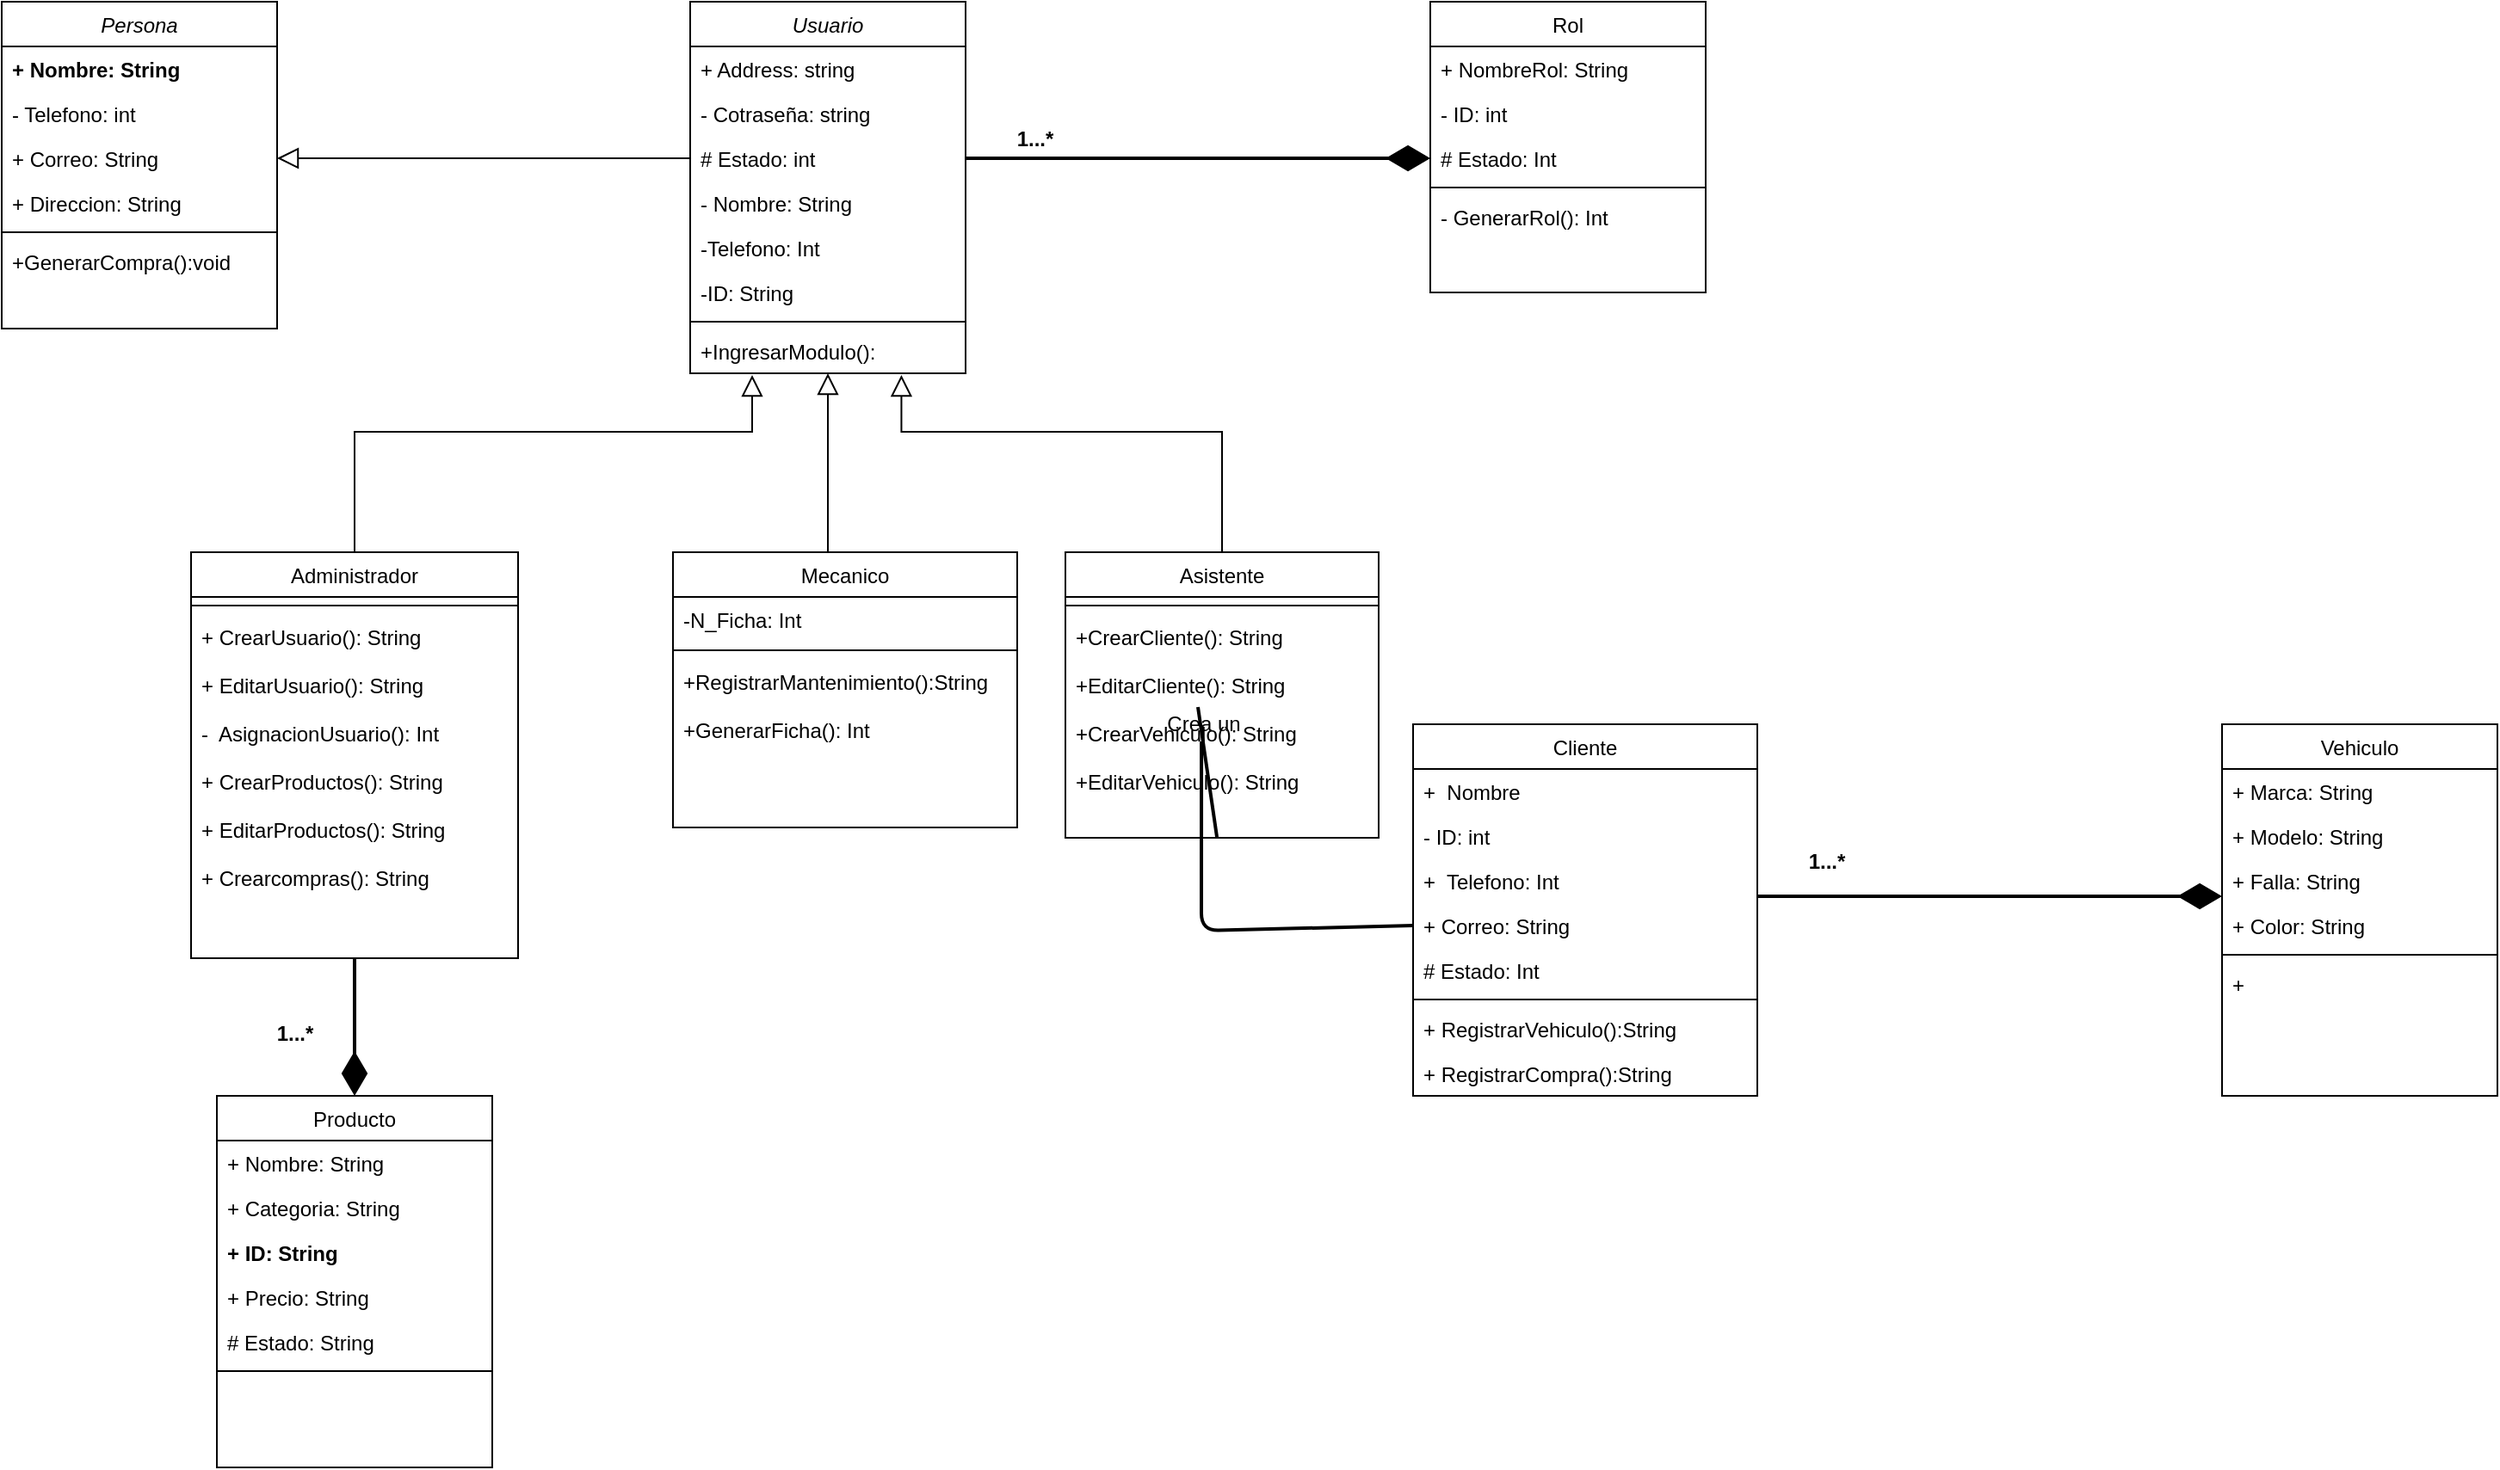 <mxfile version="14.3.0" type="github">
  <diagram id="C5RBs43oDa-KdzZeNtuy" name="Page-1">
    <mxGraphModel dx="1695" dy="425" grid="1" gridSize="10" guides="1" tooltips="1" connect="1" arrows="1" fold="1" page="1" pageScale="1" pageWidth="827" pageHeight="1169" math="0" shadow="0">
      <root>
        <mxCell id="WIyWlLk6GJQsqaUBKTNV-0" />
        <mxCell id="WIyWlLk6GJQsqaUBKTNV-1" parent="WIyWlLk6GJQsqaUBKTNV-0" />
        <mxCell id="zkfFHV4jXpPFQw0GAbJ--0" value="Usuario" style="swimlane;fontStyle=2;align=center;verticalAlign=top;childLayout=stackLayout;horizontal=1;startSize=26;horizontalStack=0;resizeParent=1;resizeLast=0;collapsible=1;marginBottom=0;rounded=0;shadow=0;strokeWidth=1;" parent="WIyWlLk6GJQsqaUBKTNV-1" vertex="1">
          <mxGeometry x="130" y="40" width="160" height="216" as="geometry">
            <mxRectangle x="130" y="80" width="160" height="26" as="alternateBounds" />
          </mxGeometry>
        </mxCell>
        <mxCell id="zkfFHV4jXpPFQw0GAbJ--1" value="+ Address: string" style="text;align=left;verticalAlign=top;spacingLeft=4;spacingRight=4;overflow=hidden;rotatable=0;points=[[0,0.5],[1,0.5]];portConstraint=eastwest;" parent="zkfFHV4jXpPFQw0GAbJ--0" vertex="1">
          <mxGeometry y="26" width="160" height="26" as="geometry" />
        </mxCell>
        <mxCell id="zkfFHV4jXpPFQw0GAbJ--2" value="- Cotraseña: string" style="text;align=left;verticalAlign=top;spacingLeft=4;spacingRight=4;overflow=hidden;rotatable=0;points=[[0,0.5],[1,0.5]];portConstraint=eastwest;rounded=0;shadow=0;html=0;" parent="zkfFHV4jXpPFQw0GAbJ--0" vertex="1">
          <mxGeometry y="52" width="160" height="26" as="geometry" />
        </mxCell>
        <mxCell id="zkfFHV4jXpPFQw0GAbJ--3" value="# Estado: int" style="text;align=left;verticalAlign=top;spacingLeft=4;spacingRight=4;overflow=hidden;rotatable=0;points=[[0,0.5],[1,0.5]];portConstraint=eastwest;rounded=0;shadow=0;html=0;" parent="zkfFHV4jXpPFQw0GAbJ--0" vertex="1">
          <mxGeometry y="78" width="160" height="26" as="geometry" />
        </mxCell>
        <mxCell id="IQwiS5trOSnJr9vL_9RB-64" value="- Nombre: String" style="text;align=left;verticalAlign=top;spacingLeft=4;spacingRight=4;overflow=hidden;rotatable=0;points=[[0,0.5],[1,0.5]];portConstraint=eastwest;fontStyle=0" parent="zkfFHV4jXpPFQw0GAbJ--0" vertex="1">
          <mxGeometry y="104" width="160" height="26" as="geometry" />
        </mxCell>
        <mxCell id="IQwiS5trOSnJr9vL_9RB-7" value="-Telefono: Int" style="text;align=left;verticalAlign=top;spacingLeft=4;spacingRight=4;overflow=hidden;rotatable=0;points=[[0,0.5],[1,0.5]];portConstraint=eastwest;" parent="zkfFHV4jXpPFQw0GAbJ--0" vertex="1">
          <mxGeometry y="130" width="160" height="26" as="geometry" />
        </mxCell>
        <mxCell id="IQwiS5trOSnJr9vL_9RB-65" value="-ID: String" style="text;align=left;verticalAlign=top;spacingLeft=4;spacingRight=4;overflow=hidden;rotatable=0;points=[[0,0.5],[1,0.5]];portConstraint=eastwest;" parent="zkfFHV4jXpPFQw0GAbJ--0" vertex="1">
          <mxGeometry y="156" width="160" height="26" as="geometry" />
        </mxCell>
        <mxCell id="zkfFHV4jXpPFQw0GAbJ--4" value="" style="line;html=1;strokeWidth=1;align=left;verticalAlign=middle;spacingTop=-1;spacingLeft=3;spacingRight=3;rotatable=0;labelPosition=right;points=[];portConstraint=eastwest;" parent="zkfFHV4jXpPFQw0GAbJ--0" vertex="1">
          <mxGeometry y="182" width="160" height="8" as="geometry" />
        </mxCell>
        <mxCell id="zkfFHV4jXpPFQw0GAbJ--5" value="+IngresarModulo():" style="text;align=left;verticalAlign=top;spacingLeft=4;spacingRight=4;overflow=hidden;rotatable=0;points=[[0,0.5],[1,0.5]];portConstraint=eastwest;" parent="zkfFHV4jXpPFQw0GAbJ--0" vertex="1">
          <mxGeometry y="190" width="160" height="26" as="geometry" />
        </mxCell>
        <mxCell id="zkfFHV4jXpPFQw0GAbJ--6" value="Mecanico" style="swimlane;fontStyle=0;align=center;verticalAlign=top;childLayout=stackLayout;horizontal=1;startSize=26;horizontalStack=0;resizeParent=1;resizeLast=0;collapsible=1;marginBottom=0;rounded=0;shadow=0;strokeWidth=1;" parent="WIyWlLk6GJQsqaUBKTNV-1" vertex="1">
          <mxGeometry x="120" y="360" width="200" height="160" as="geometry">
            <mxRectangle x="120" y="360" width="160" height="26" as="alternateBounds" />
          </mxGeometry>
        </mxCell>
        <mxCell id="IQwiS5trOSnJr9vL_9RB-1" value="-N_Ficha: Int" style="text;align=left;verticalAlign=top;spacingLeft=4;spacingRight=4;overflow=hidden;rotatable=0;points=[[0,0.5],[1,0.5]];portConstraint=eastwest;" parent="zkfFHV4jXpPFQw0GAbJ--6" vertex="1">
          <mxGeometry y="26" width="200" height="26" as="geometry" />
        </mxCell>
        <mxCell id="zkfFHV4jXpPFQw0GAbJ--9" value="" style="line;html=1;strokeWidth=1;align=left;verticalAlign=middle;spacingTop=-1;spacingLeft=3;spacingRight=3;rotatable=0;labelPosition=right;points=[];portConstraint=eastwest;" parent="zkfFHV4jXpPFQw0GAbJ--6" vertex="1">
          <mxGeometry y="52" width="200" height="10" as="geometry" />
        </mxCell>
        <mxCell id="zkfFHV4jXpPFQw0GAbJ--7" value="+RegistrarMantenimiento():String&#xa;&#xa;+GenerarFicha(): Int&#xa;" style="text;align=left;verticalAlign=top;spacingLeft=4;spacingRight=4;overflow=hidden;rotatable=0;points=[[0,0.5],[1,0.5]];portConstraint=eastwest;" parent="zkfFHV4jXpPFQw0GAbJ--6" vertex="1">
          <mxGeometry y="62" width="200" height="94" as="geometry" />
        </mxCell>
        <mxCell id="zkfFHV4jXpPFQw0GAbJ--12" value="" style="endArrow=block;endSize=10;endFill=0;shadow=0;strokeWidth=1;rounded=0;edgeStyle=elbowEdgeStyle;elbow=vertical;" parent="WIyWlLk6GJQsqaUBKTNV-1" source="zkfFHV4jXpPFQw0GAbJ--6" edge="1">
          <mxGeometry width="160" relative="1" as="geometry">
            <mxPoint x="200" y="203" as="sourcePoint" />
            <mxPoint x="210" y="256" as="targetPoint" />
            <Array as="points">
              <mxPoint x="210" y="330" />
            </Array>
          </mxGeometry>
        </mxCell>
        <mxCell id="zkfFHV4jXpPFQw0GAbJ--16" value="" style="endArrow=block;endSize=10;endFill=0;shadow=0;strokeWidth=1;rounded=0;edgeStyle=elbowEdgeStyle;elbow=vertical;exitX=0.5;exitY=0;exitDx=0;exitDy=0;entryX=0.767;entryY=1.038;entryDx=0;entryDy=0;entryPerimeter=0;" parent="WIyWlLk6GJQsqaUBKTNV-1" source="IQwiS5trOSnJr9vL_9RB-12" target="zkfFHV4jXpPFQw0GAbJ--5" edge="1">
          <mxGeometry width="160" relative="1" as="geometry">
            <mxPoint x="410" y="360" as="sourcePoint" />
            <mxPoint x="310" y="271" as="targetPoint" />
            <Array as="points">
              <mxPoint x="390" y="290" />
            </Array>
          </mxGeometry>
        </mxCell>
        <mxCell id="zkfFHV4jXpPFQw0GAbJ--17" value="Rol" style="swimlane;fontStyle=0;align=center;verticalAlign=top;childLayout=stackLayout;horizontal=1;startSize=26;horizontalStack=0;resizeParent=1;resizeLast=0;collapsible=1;marginBottom=0;rounded=0;shadow=0;strokeWidth=1;" parent="WIyWlLk6GJQsqaUBKTNV-1" vertex="1">
          <mxGeometry x="560" y="40" width="160" height="169" as="geometry">
            <mxRectangle x="550" y="140" width="160" height="26" as="alternateBounds" />
          </mxGeometry>
        </mxCell>
        <mxCell id="zkfFHV4jXpPFQw0GAbJ--18" value="+ NombreRol: String" style="text;align=left;verticalAlign=top;spacingLeft=4;spacingRight=4;overflow=hidden;rotatable=0;points=[[0,0.5],[1,0.5]];portConstraint=eastwest;" parent="zkfFHV4jXpPFQw0GAbJ--17" vertex="1">
          <mxGeometry y="26" width="160" height="26" as="geometry" />
        </mxCell>
        <mxCell id="zkfFHV4jXpPFQw0GAbJ--19" value="- ID: int" style="text;align=left;verticalAlign=top;spacingLeft=4;spacingRight=4;overflow=hidden;rotatable=0;points=[[0,0.5],[1,0.5]];portConstraint=eastwest;rounded=0;shadow=0;html=0;" parent="zkfFHV4jXpPFQw0GAbJ--17" vertex="1">
          <mxGeometry y="52" width="160" height="26" as="geometry" />
        </mxCell>
        <mxCell id="zkfFHV4jXpPFQw0GAbJ--20" value="# Estado: Int" style="text;align=left;verticalAlign=top;spacingLeft=4;spacingRight=4;overflow=hidden;rotatable=0;points=[[0,0.5],[1,0.5]];portConstraint=eastwest;rounded=0;shadow=0;html=0;" parent="zkfFHV4jXpPFQw0GAbJ--17" vertex="1">
          <mxGeometry y="78" width="160" height="26" as="geometry" />
        </mxCell>
        <mxCell id="zkfFHV4jXpPFQw0GAbJ--23" value="" style="line;html=1;strokeWidth=1;align=left;verticalAlign=middle;spacingTop=-1;spacingLeft=3;spacingRight=3;rotatable=0;labelPosition=right;points=[];portConstraint=eastwest;" parent="zkfFHV4jXpPFQw0GAbJ--17" vertex="1">
          <mxGeometry y="104" width="160" height="8" as="geometry" />
        </mxCell>
        <mxCell id="IQwiS5trOSnJr9vL_9RB-48" value="- GenerarRol(): Int" style="text;align=left;verticalAlign=top;spacingLeft=4;spacingRight=4;overflow=hidden;rotatable=0;points=[[0,0.5],[1,0.5]];portConstraint=eastwest;rounded=0;shadow=0;html=0;" parent="zkfFHV4jXpPFQw0GAbJ--17" vertex="1">
          <mxGeometry y="112" width="160" height="26" as="geometry" />
        </mxCell>
        <mxCell id="D_7QzbNEq7DBgOXGINzY-7" value="" style="endArrow=block;endSize=10;endFill=0;shadow=0;strokeWidth=1;rounded=0;edgeStyle=elbowEdgeStyle;elbow=vertical;exitX=0.5;exitY=0;exitDx=0;exitDy=0;entryX=0.225;entryY=1.038;entryDx=0;entryDy=0;entryPerimeter=0;" parent="WIyWlLk6GJQsqaUBKTNV-1" source="IQwiS5trOSnJr9vL_9RB-4" target="zkfFHV4jXpPFQw0GAbJ--5" edge="1">
          <mxGeometry width="160" relative="1" as="geometry">
            <mxPoint x="-55" y="360" as="sourcePoint" />
            <mxPoint x="210" y="250" as="targetPoint" />
            <Array as="points">
              <mxPoint x="70" y="290" />
            </Array>
          </mxGeometry>
        </mxCell>
        <mxCell id="IQwiS5trOSnJr9vL_9RB-4" value="Administrador" style="swimlane;fontStyle=0;align=center;verticalAlign=top;childLayout=stackLayout;horizontal=1;startSize=26;horizontalStack=0;resizeParent=1;resizeLast=0;collapsible=1;marginBottom=0;rounded=0;shadow=0;strokeWidth=1;" parent="WIyWlLk6GJQsqaUBKTNV-1" vertex="1">
          <mxGeometry x="-160" y="360" width="190" height="236" as="geometry">
            <mxRectangle x="-160" y="360" width="160" height="26" as="alternateBounds" />
          </mxGeometry>
        </mxCell>
        <mxCell id="IQwiS5trOSnJr9vL_9RB-10" value="" style="line;html=1;strokeWidth=1;align=left;verticalAlign=middle;spacingTop=-1;spacingLeft=3;spacingRight=3;rotatable=0;labelPosition=right;points=[];portConstraint=eastwest;" parent="IQwiS5trOSnJr9vL_9RB-4" vertex="1">
          <mxGeometry y="26" width="190" height="10" as="geometry" />
        </mxCell>
        <mxCell id="IQwiS5trOSnJr9vL_9RB-11" value="+ CrearUsuario(): String&#xa;&#xa;+ EditarUsuario(): String&#xa;&#xa;-  AsignacionUsuario(): Int&#xa;&#xa;+ CrearProductos(): String&#xa;&#xa;+ EditarProductos(): String&#xa;&#xa;+ Crearcompras(): String" style="text;align=left;verticalAlign=top;spacingLeft=4;spacingRight=4;overflow=hidden;rotatable=0;points=[[0,0.5],[1,0.5]];portConstraint=eastwest;" parent="IQwiS5trOSnJr9vL_9RB-4" vertex="1">
          <mxGeometry y="36" width="190" height="200" as="geometry" />
        </mxCell>
        <mxCell id="IQwiS5trOSnJr9vL_9RB-12" value="Asistente" style="swimlane;fontStyle=0;align=center;verticalAlign=top;childLayout=stackLayout;horizontal=1;startSize=26;horizontalStack=0;resizeParent=1;resizeLast=0;collapsible=1;marginBottom=0;rounded=0;shadow=0;strokeWidth=1;" parent="WIyWlLk6GJQsqaUBKTNV-1" vertex="1">
          <mxGeometry x="348" y="360" width="182" height="166" as="geometry">
            <mxRectangle x="348" y="360" width="160" height="26" as="alternateBounds" />
          </mxGeometry>
        </mxCell>
        <mxCell id="IQwiS5trOSnJr9vL_9RB-18" value="" style="line;html=1;strokeWidth=1;align=left;verticalAlign=middle;spacingTop=-1;spacingLeft=3;spacingRight=3;rotatable=0;labelPosition=right;points=[];portConstraint=eastwest;" parent="IQwiS5trOSnJr9vL_9RB-12" vertex="1">
          <mxGeometry y="26" width="182" height="10" as="geometry" />
        </mxCell>
        <mxCell id="IQwiS5trOSnJr9vL_9RB-19" value="+CrearCliente(): String&#xa;&#xa;+EditarCliente(): String&#xa;&#xa;+CrearVehiculo(): String&#xa;&#xa;+EditarVehiculo(): String" style="text;align=left;verticalAlign=top;spacingLeft=4;spacingRight=4;overflow=hidden;rotatable=0;points=[[0,0.5],[1,0.5]];portConstraint=eastwest;" parent="IQwiS5trOSnJr9vL_9RB-12" vertex="1">
          <mxGeometry y="36" width="182" height="130" as="geometry" />
        </mxCell>
        <mxCell id="IQwiS5trOSnJr9vL_9RB-21" value="Producto" style="swimlane;fontStyle=0;align=center;verticalAlign=top;childLayout=stackLayout;horizontal=1;startSize=26;horizontalStack=0;resizeParent=1;resizeLast=0;collapsible=1;marginBottom=0;rounded=0;shadow=0;strokeWidth=1;" parent="WIyWlLk6GJQsqaUBKTNV-1" vertex="1">
          <mxGeometry x="-145" y="676" width="160" height="216" as="geometry">
            <mxRectangle x="550" y="140" width="160" height="26" as="alternateBounds" />
          </mxGeometry>
        </mxCell>
        <mxCell id="IQwiS5trOSnJr9vL_9RB-22" value="+ Nombre: String" style="text;align=left;verticalAlign=top;spacingLeft=4;spacingRight=4;overflow=hidden;rotatable=0;points=[[0,0.5],[1,0.5]];portConstraint=eastwest;" parent="IQwiS5trOSnJr9vL_9RB-21" vertex="1">
          <mxGeometry y="26" width="160" height="26" as="geometry" />
        </mxCell>
        <mxCell id="IQwiS5trOSnJr9vL_9RB-23" value="+ Categoria: String" style="text;align=left;verticalAlign=top;spacingLeft=4;spacingRight=4;overflow=hidden;rotatable=0;points=[[0,0.5],[1,0.5]];portConstraint=eastwest;rounded=0;shadow=0;html=0;" parent="IQwiS5trOSnJr9vL_9RB-21" vertex="1">
          <mxGeometry y="52" width="160" height="26" as="geometry" />
        </mxCell>
        <mxCell id="IQwiS5trOSnJr9vL_9RB-46" value="+ ID: String" style="text;align=left;verticalAlign=top;spacingLeft=4;spacingRight=4;overflow=hidden;rotatable=0;points=[[0,0.5],[1,0.5]];portConstraint=eastwest;rounded=0;shadow=0;html=0;fontStyle=1" parent="IQwiS5trOSnJr9vL_9RB-21" vertex="1">
          <mxGeometry y="78" width="160" height="26" as="geometry" />
        </mxCell>
        <mxCell id="IQwiS5trOSnJr9vL_9RB-47" value="+ Precio: String" style="text;align=left;verticalAlign=top;spacingLeft=4;spacingRight=4;overflow=hidden;rotatable=0;points=[[0,0.5],[1,0.5]];portConstraint=eastwest;rounded=0;shadow=0;html=0;labelBackgroundColor=none;" parent="IQwiS5trOSnJr9vL_9RB-21" vertex="1">
          <mxGeometry y="104" width="160" height="26" as="geometry" />
        </mxCell>
        <mxCell id="IQwiS5trOSnJr9vL_9RB-24" value="# Estado: String" style="text;align=left;verticalAlign=top;spacingLeft=4;spacingRight=4;overflow=hidden;rotatable=0;points=[[0,0.5],[1,0.5]];portConstraint=eastwest;rounded=0;shadow=0;html=0;" parent="IQwiS5trOSnJr9vL_9RB-21" vertex="1">
          <mxGeometry y="130" width="160" height="26" as="geometry" />
        </mxCell>
        <mxCell id="IQwiS5trOSnJr9vL_9RB-25" value="" style="line;html=1;strokeWidth=1;align=left;verticalAlign=middle;spacingTop=-1;spacingLeft=3;spacingRight=3;rotatable=0;labelPosition=right;points=[];portConstraint=eastwest;" parent="IQwiS5trOSnJr9vL_9RB-21" vertex="1">
          <mxGeometry y="156" width="160" height="8" as="geometry" />
        </mxCell>
        <mxCell id="IQwiS5trOSnJr9vL_9RB-31" value="Vehiculo" style="swimlane;fontStyle=0;align=center;verticalAlign=top;childLayout=stackLayout;horizontal=1;startSize=26;horizontalStack=0;resizeParent=1;resizeLast=0;collapsible=1;marginBottom=0;rounded=0;shadow=0;strokeWidth=1;" parent="WIyWlLk6GJQsqaUBKTNV-1" vertex="1">
          <mxGeometry x="1020" y="460" width="160" height="216" as="geometry">
            <mxRectangle x="550" y="140" width="160" height="26" as="alternateBounds" />
          </mxGeometry>
        </mxCell>
        <mxCell id="IQwiS5trOSnJr9vL_9RB-32" value="+ Marca: String" style="text;align=left;verticalAlign=top;spacingLeft=4;spacingRight=4;overflow=hidden;rotatable=0;points=[[0,0.5],[1,0.5]];portConstraint=eastwest;fontStyle=0" parent="IQwiS5trOSnJr9vL_9RB-31" vertex="1">
          <mxGeometry y="26" width="160" height="26" as="geometry" />
        </mxCell>
        <mxCell id="IQwiS5trOSnJr9vL_9RB-33" value="+ Modelo: String" style="text;align=left;verticalAlign=top;spacingLeft=4;spacingRight=4;overflow=hidden;rotatable=0;points=[[0,0.5],[1,0.5]];portConstraint=eastwest;rounded=0;shadow=0;html=0;" parent="IQwiS5trOSnJr9vL_9RB-31" vertex="1">
          <mxGeometry y="52" width="160" height="26" as="geometry" />
        </mxCell>
        <mxCell id="IQwiS5trOSnJr9vL_9RB-41" value="+ Falla: String" style="text;align=left;verticalAlign=top;spacingLeft=4;spacingRight=4;overflow=hidden;rotatable=0;points=[[0,0.5],[1,0.5]];portConstraint=eastwest;" parent="IQwiS5trOSnJr9vL_9RB-31" vertex="1">
          <mxGeometry y="78" width="160" height="26" as="geometry" />
        </mxCell>
        <mxCell id="IQwiS5trOSnJr9vL_9RB-34" value="+ Color: String" style="text;align=left;verticalAlign=top;spacingLeft=4;spacingRight=4;overflow=hidden;rotatable=0;points=[[0,0.5],[1,0.5]];portConstraint=eastwest;rounded=0;shadow=0;html=0;" parent="IQwiS5trOSnJr9vL_9RB-31" vertex="1">
          <mxGeometry y="104" width="160" height="26" as="geometry" />
        </mxCell>
        <mxCell id="IQwiS5trOSnJr9vL_9RB-35" value="" style="line;html=1;strokeWidth=1;align=left;verticalAlign=middle;spacingTop=-1;spacingLeft=3;spacingRight=3;rotatable=0;labelPosition=right;points=[];portConstraint=eastwest;" parent="IQwiS5trOSnJr9vL_9RB-31" vertex="1">
          <mxGeometry y="130" width="160" height="8" as="geometry" />
        </mxCell>
        <mxCell id="IQwiS5trOSnJr9vL_9RB-42" value="+  " style="text;align=left;verticalAlign=top;spacingLeft=4;spacingRight=4;overflow=hidden;rotatable=0;points=[[0,0.5],[1,0.5]];portConstraint=eastwest;rounded=0;shadow=0;html=0;" parent="IQwiS5trOSnJr9vL_9RB-31" vertex="1">
          <mxGeometry y="138" width="160" height="26" as="geometry" />
        </mxCell>
        <mxCell id="IQwiS5trOSnJr9vL_9RB-49" value="Persona" style="swimlane;fontStyle=2;align=center;verticalAlign=top;childLayout=stackLayout;horizontal=1;startSize=26;horizontalStack=0;resizeParent=1;resizeLast=0;collapsible=1;marginBottom=0;rounded=0;shadow=0;strokeWidth=1;" parent="WIyWlLk6GJQsqaUBKTNV-1" vertex="1">
          <mxGeometry x="-270" y="40" width="160" height="190" as="geometry">
            <mxRectangle x="130" y="80" width="160" height="26" as="alternateBounds" />
          </mxGeometry>
        </mxCell>
        <mxCell id="IQwiS5trOSnJr9vL_9RB-50" value="+ Nombre: String" style="text;align=left;verticalAlign=top;spacingLeft=4;spacingRight=4;overflow=hidden;rotatable=0;points=[[0,0.5],[1,0.5]];portConstraint=eastwest;fontStyle=1" parent="IQwiS5trOSnJr9vL_9RB-49" vertex="1">
          <mxGeometry y="26" width="160" height="26" as="geometry" />
        </mxCell>
        <mxCell id="IQwiS5trOSnJr9vL_9RB-51" value="- Telefono: int" style="text;align=left;verticalAlign=top;spacingLeft=4;spacingRight=4;overflow=hidden;rotatable=0;points=[[0,0.5],[1,0.5]];portConstraint=eastwest;rounded=0;shadow=0;html=0;" parent="IQwiS5trOSnJr9vL_9RB-49" vertex="1">
          <mxGeometry y="52" width="160" height="26" as="geometry" />
        </mxCell>
        <mxCell id="IQwiS5trOSnJr9vL_9RB-52" value="+ Correo: String" style="text;align=left;verticalAlign=top;spacingLeft=4;spacingRight=4;overflow=hidden;rotatable=0;points=[[0,0.5],[1,0.5]];portConstraint=eastwest;rounded=0;shadow=0;html=0;" parent="IQwiS5trOSnJr9vL_9RB-49" vertex="1">
          <mxGeometry y="78" width="160" height="26" as="geometry" />
        </mxCell>
        <mxCell id="IQwiS5trOSnJr9vL_9RB-55" value="+ Direccion: String" style="text;align=left;verticalAlign=top;spacingLeft=4;spacingRight=4;overflow=hidden;rotatable=0;points=[[0,0.5],[1,0.5]];portConstraint=eastwest;" parent="IQwiS5trOSnJr9vL_9RB-49" vertex="1">
          <mxGeometry y="104" width="160" height="26" as="geometry" />
        </mxCell>
        <mxCell id="IQwiS5trOSnJr9vL_9RB-53" value="" style="line;html=1;strokeWidth=1;align=left;verticalAlign=middle;spacingTop=-1;spacingLeft=3;spacingRight=3;rotatable=0;labelPosition=right;points=[];portConstraint=eastwest;" parent="IQwiS5trOSnJr9vL_9RB-49" vertex="1">
          <mxGeometry y="130" width="160" height="8" as="geometry" />
        </mxCell>
        <mxCell id="IQwiS5trOSnJr9vL_9RB-54" value="+GenerarCompra():void" style="text;align=left;verticalAlign=top;spacingLeft=4;spacingRight=4;overflow=hidden;rotatable=0;points=[[0,0.5],[1,0.5]];portConstraint=eastwest;" parent="IQwiS5trOSnJr9vL_9RB-49" vertex="1">
          <mxGeometry y="138" width="160" height="26" as="geometry" />
        </mxCell>
        <mxCell id="IQwiS5trOSnJr9vL_9RB-26" value="Cliente" style="swimlane;fontStyle=0;align=center;verticalAlign=top;childLayout=stackLayout;horizontal=1;startSize=26;horizontalStack=0;resizeParent=1;resizeLast=0;collapsible=1;marginBottom=0;rounded=0;shadow=0;strokeWidth=1;" parent="WIyWlLk6GJQsqaUBKTNV-1" vertex="1">
          <mxGeometry x="550" y="460" width="200" height="216" as="geometry">
            <mxRectangle x="550" y="140" width="160" height="26" as="alternateBounds" />
          </mxGeometry>
        </mxCell>
        <mxCell id="IQwiS5trOSnJr9vL_9RB-27" value="+  Nombre" style="text;align=left;verticalAlign=top;spacingLeft=4;spacingRight=4;overflow=hidden;rotatable=0;points=[[0,0.5],[1,0.5]];portConstraint=eastwest;" parent="IQwiS5trOSnJr9vL_9RB-26" vertex="1">
          <mxGeometry y="26" width="200" height="26" as="geometry" />
        </mxCell>
        <mxCell id="IQwiS5trOSnJr9vL_9RB-28" value="- ID: int" style="text;align=left;verticalAlign=top;spacingLeft=4;spacingRight=4;overflow=hidden;rotatable=0;points=[[0,0.5],[1,0.5]];portConstraint=eastwest;rounded=0;shadow=0;html=0;" parent="IQwiS5trOSnJr9vL_9RB-26" vertex="1">
          <mxGeometry y="52" width="200" height="26" as="geometry" />
        </mxCell>
        <mxCell id="IQwiS5trOSnJr9vL_9RB-38" value="+  Telefono: Int" style="text;align=left;verticalAlign=top;spacingLeft=4;spacingRight=4;overflow=hidden;rotatable=0;points=[[0,0.5],[1,0.5]];portConstraint=eastwest;" parent="IQwiS5trOSnJr9vL_9RB-26" vertex="1">
          <mxGeometry y="78" width="200" height="26" as="geometry" />
        </mxCell>
        <mxCell id="IQwiS5trOSnJr9vL_9RB-39" value="+ Correo: String" style="text;align=left;verticalAlign=top;spacingLeft=4;spacingRight=4;overflow=hidden;rotatable=0;points=[[0,0.5],[1,0.5]];portConstraint=eastwest;" parent="IQwiS5trOSnJr9vL_9RB-26" vertex="1">
          <mxGeometry y="104" width="200" height="26" as="geometry" />
        </mxCell>
        <mxCell id="IQwiS5trOSnJr9vL_9RB-29" value="# Estado: Int" style="text;align=left;verticalAlign=top;spacingLeft=4;spacingRight=4;overflow=hidden;rotatable=0;points=[[0,0.5],[1,0.5]];portConstraint=eastwest;rounded=0;shadow=0;html=0;" parent="IQwiS5trOSnJr9vL_9RB-26" vertex="1">
          <mxGeometry y="130" width="200" height="26" as="geometry" />
        </mxCell>
        <mxCell id="IQwiS5trOSnJr9vL_9RB-30" value="" style="line;html=1;strokeWidth=1;align=left;verticalAlign=middle;spacingTop=-1;spacingLeft=3;spacingRight=3;rotatable=0;labelPosition=right;points=[];portConstraint=eastwest;" parent="IQwiS5trOSnJr9vL_9RB-26" vertex="1">
          <mxGeometry y="156" width="200" height="8" as="geometry" />
        </mxCell>
        <mxCell id="IQwiS5trOSnJr9vL_9RB-43" value="+ RegistrarVehiculo():String" style="text;align=left;verticalAlign=top;spacingLeft=4;spacingRight=4;overflow=hidden;rotatable=0;points=[[0,0.5],[1,0.5]];portConstraint=eastwest;" parent="IQwiS5trOSnJr9vL_9RB-26" vertex="1">
          <mxGeometry y="164" width="200" height="26" as="geometry" />
        </mxCell>
        <mxCell id="IQwiS5trOSnJr9vL_9RB-44" value="+ RegistrarCompra():String" style="text;align=left;verticalAlign=top;spacingLeft=4;spacingRight=4;overflow=hidden;rotatable=0;points=[[0,0.5],[1,0.5]];portConstraint=eastwest;" parent="IQwiS5trOSnJr9vL_9RB-26" vertex="1">
          <mxGeometry y="190" width="200" height="26" as="geometry" />
        </mxCell>
        <mxCell id="IQwiS5trOSnJr9vL_9RB-58" value="" style="endArrow=none;html=1;strokeWidth=2;entryX=0.484;entryY=1;entryDx=0;entryDy=0;entryPerimeter=0;" parent="WIyWlLk6GJQsqaUBKTNV-1" target="IQwiS5trOSnJr9vL_9RB-19" edge="1">
          <mxGeometry width="50" height="50" relative="1" as="geometry">
            <mxPoint x="425" y="450" as="sourcePoint" />
            <mxPoint x="400" y="710" as="targetPoint" />
            <Array as="points" />
          </mxGeometry>
        </mxCell>
        <mxCell id="IQwiS5trOSnJr9vL_9RB-59" value="Crea un" style="text;html=1;align=center;verticalAlign=middle;resizable=0;points=[];autosize=1;" parent="WIyWlLk6GJQsqaUBKTNV-1" vertex="1">
          <mxGeometry x="398" y="450" width="60" height="20" as="geometry" />
        </mxCell>
        <mxCell id="IQwiS5trOSnJr9vL_9RB-60" value="" style="endArrow=none;html=1;strokeWidth=2;exitX=0;exitY=0.5;exitDx=0;exitDy=0;entryX=0.484;entryY=1;entryDx=0;entryDy=0;entryPerimeter=0;" parent="WIyWlLk6GJQsqaUBKTNV-1" source="IQwiS5trOSnJr9vL_9RB-39" target="IQwiS5trOSnJr9vL_9RB-59" edge="1">
          <mxGeometry width="50" height="50" relative="1" as="geometry">
            <mxPoint x="520" y="827" as="sourcePoint" />
            <mxPoint x="436.088" y="630" as="targetPoint" />
            <Array as="points">
              <mxPoint x="427" y="580" />
            </Array>
          </mxGeometry>
        </mxCell>
        <mxCell id="IQwiS5trOSnJr9vL_9RB-20" value="" style="endArrow=none;html=1;entryX=1;entryY=0.5;entryDx=0;entryDy=0;startArrow=diamondThin;startFill=1;startSize=20;endSize=20;targetPerimeterSpacing=0;strokeWidth=2;exitX=0;exitY=0.5;exitDx=0;exitDy=0;" parent="WIyWlLk6GJQsqaUBKTNV-1" source="zkfFHV4jXpPFQw0GAbJ--20" target="zkfFHV4jXpPFQw0GAbJ--3" edge="1">
          <mxGeometry width="50" height="50" relative="1" as="geometry">
            <mxPoint x="440" y="180" as="sourcePoint" />
            <mxPoint x="370" y="320" as="targetPoint" />
            <Array as="points" />
          </mxGeometry>
        </mxCell>
        <mxCell id="IQwiS5trOSnJr9vL_9RB-69" value="" style="endArrow=block;endSize=10;endFill=0;shadow=0;strokeWidth=1;rounded=0;edgeStyle=elbowEdgeStyle;elbow=vertical;entryX=1;entryY=0.5;entryDx=0;entryDy=0;exitX=0;exitY=0.5;exitDx=0;exitDy=0;" parent="WIyWlLk6GJQsqaUBKTNV-1" source="zkfFHV4jXpPFQw0GAbJ--3" target="IQwiS5trOSnJr9vL_9RB-52" edge="1">
          <mxGeometry width="160" relative="1" as="geometry">
            <mxPoint x="20" y="187" as="sourcePoint" />
            <mxPoint x="20" y="83" as="targetPoint" />
            <Array as="points">
              <mxPoint x="-90" y="131" />
              <mxPoint x="20" y="157" />
            </Array>
          </mxGeometry>
        </mxCell>
        <mxCell id="IQwiS5trOSnJr9vL_9RB-61" value="1...*" style="text;html=1;align=center;verticalAlign=middle;resizable=0;points=[];autosize=1;fontStyle=1" parent="WIyWlLk6GJQsqaUBKTNV-1" vertex="1">
          <mxGeometry x="310" y="110" width="40" height="20" as="geometry" />
        </mxCell>
        <mxCell id="IQwiS5trOSnJr9vL_9RB-70" style="edgeStyle=orthogonalEdgeStyle;rounded=0;orthogonalLoop=1;jettySize=auto;html=1;exitX=0.5;exitY=0;exitDx=0;exitDy=0;entryX=0.5;entryY=1;entryDx=0;entryDy=0;startArrow=diamondThin;startFill=1;startSize=20;endSize=20;targetPerimeterSpacing=0;strokeWidth=2;endArrow=none;endFill=0;" parent="WIyWlLk6GJQsqaUBKTNV-1" source="IQwiS5trOSnJr9vL_9RB-21" target="IQwiS5trOSnJr9vL_9RB-4" edge="1">
          <mxGeometry relative="1" as="geometry" />
        </mxCell>
        <mxCell id="IQwiS5trOSnJr9vL_9RB-71" value="1...*" style="text;html=1;align=center;verticalAlign=middle;resizable=0;points=[];autosize=1;fontStyle=1" parent="WIyWlLk6GJQsqaUBKTNV-1" vertex="1">
          <mxGeometry x="-120" y="630" width="40" height="20" as="geometry" />
        </mxCell>
        <mxCell id="IQwiS5trOSnJr9vL_9RB-73" value="" style="endArrow=none;html=1;entryX=1;entryY=0.5;entryDx=0;entryDy=0;startArrow=diamondThin;startFill=1;startSize=20;endSize=20;targetPerimeterSpacing=0;strokeWidth=2;exitX=0;exitY=0.5;exitDx=0;exitDy=0;" parent="WIyWlLk6GJQsqaUBKTNV-1" edge="1">
          <mxGeometry width="50" height="50" relative="1" as="geometry">
            <mxPoint x="1020" y="560" as="sourcePoint" />
            <mxPoint x="750" y="560" as="targetPoint" />
            <Array as="points" />
          </mxGeometry>
        </mxCell>
        <mxCell id="IQwiS5trOSnJr9vL_9RB-74" value="1...*" style="text;html=1;align=center;verticalAlign=middle;resizable=0;points=[];autosize=1;fontStyle=1" parent="WIyWlLk6GJQsqaUBKTNV-1" vertex="1">
          <mxGeometry x="770" y="530" width="40" height="20" as="geometry" />
        </mxCell>
      </root>
    </mxGraphModel>
  </diagram>
</mxfile>
